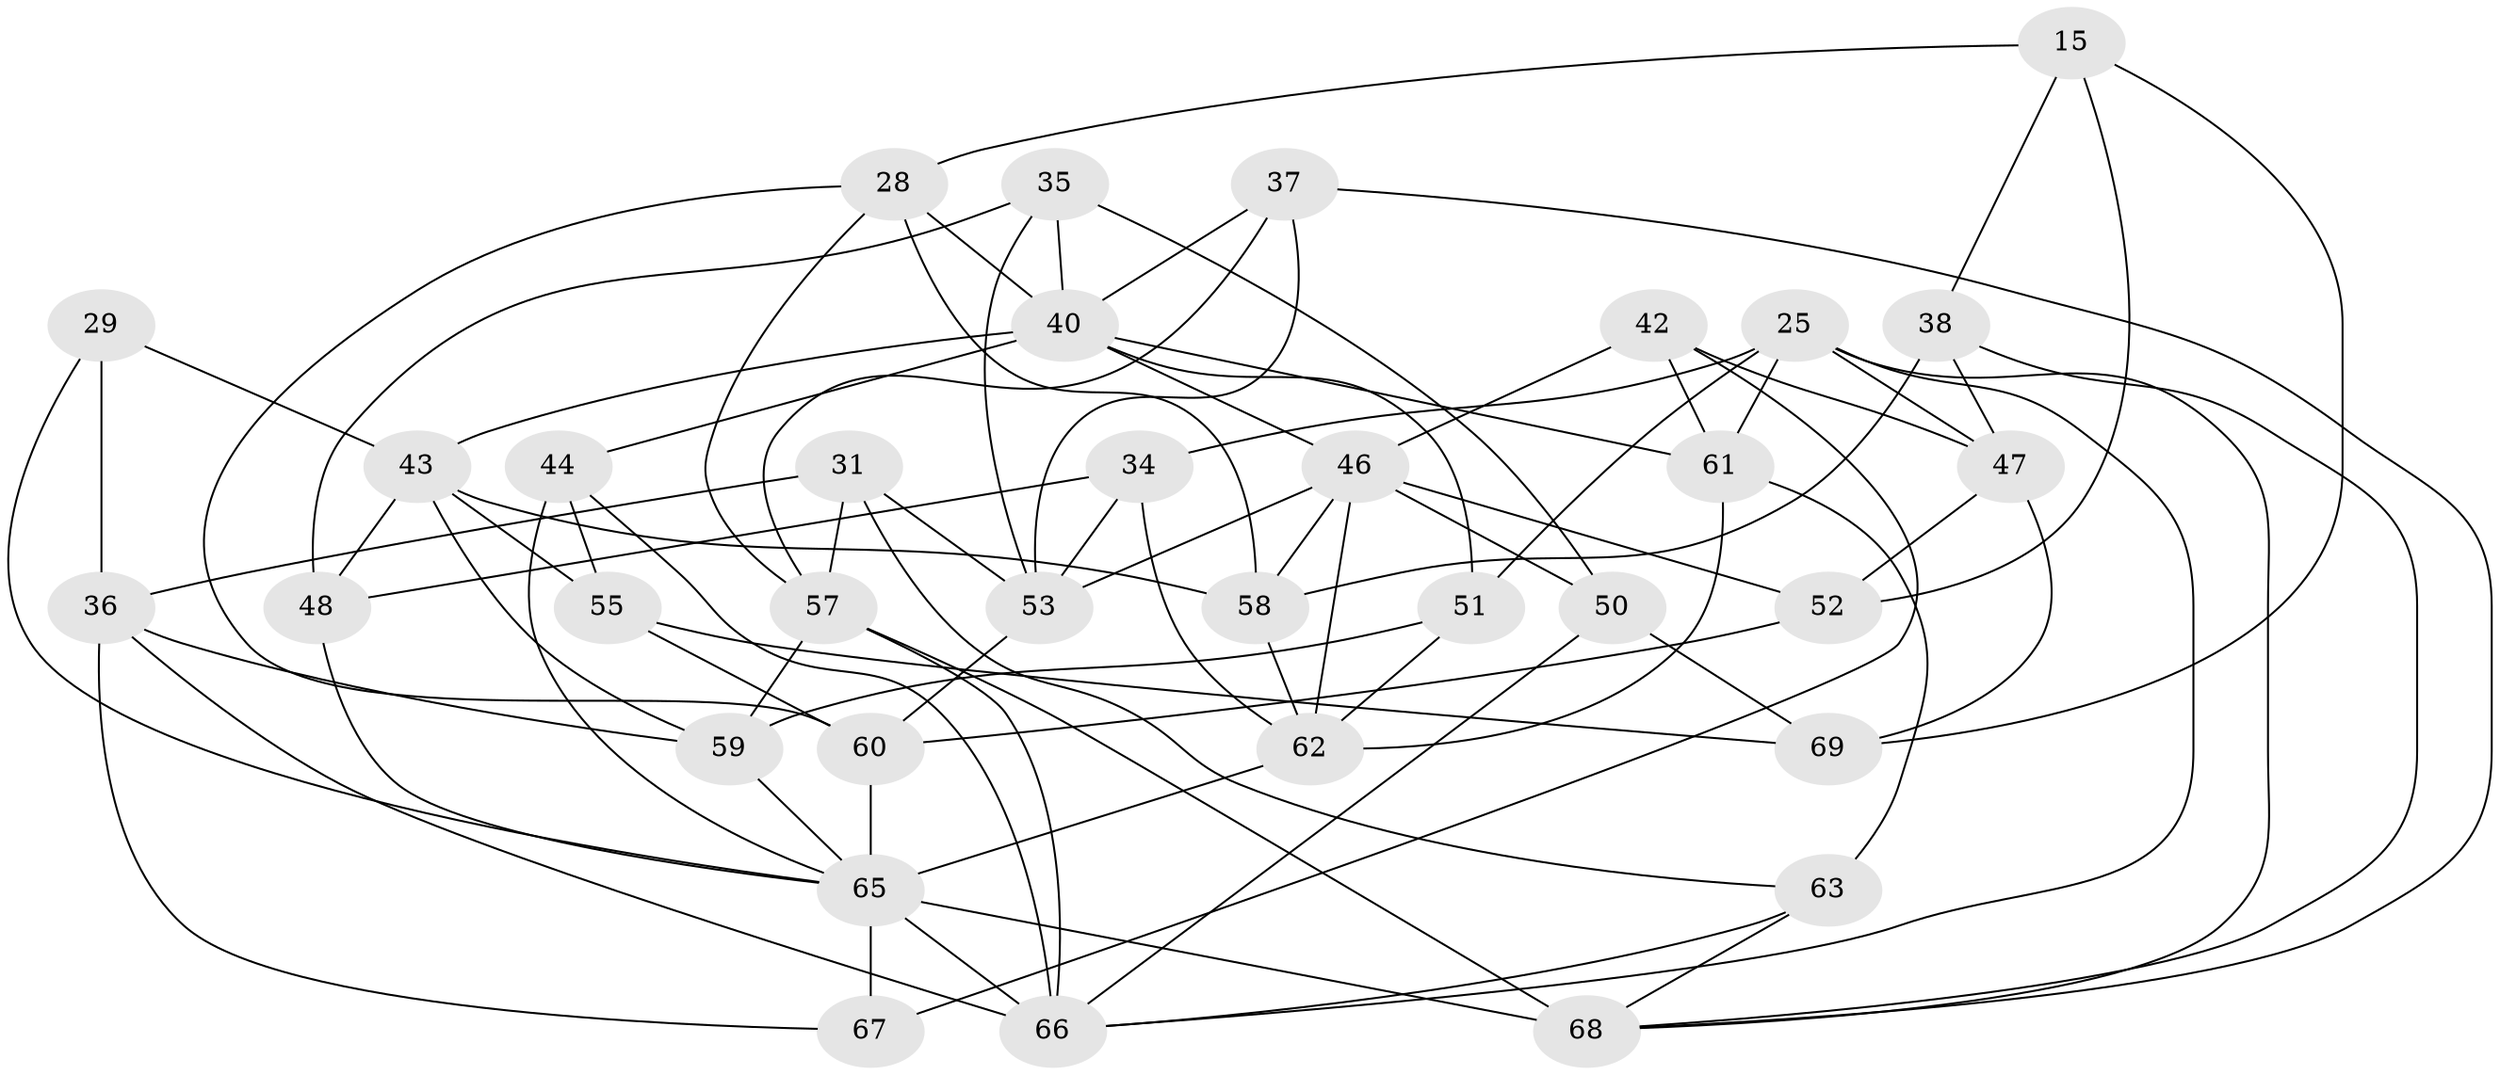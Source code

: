 // original degree distribution, {4: 1.0}
// Generated by graph-tools (version 1.1) at 2025/56/03/09/25 04:56:30]
// undirected, 34 vertices, 84 edges
graph export_dot {
graph [start="1"]
  node [color=gray90,style=filled];
  15 [super="+9"];
  25 [super="+7+11"];
  28 [super="+17"];
  29;
  31;
  34;
  35;
  36 [super="+10"];
  37;
  38;
  40 [super="+4+19"];
  42;
  43 [super="+20"];
  44;
  46 [super="+2+16"];
  47 [super="+14"];
  48;
  50;
  51 [super="+6+18"];
  52 [super="+3"];
  53 [super="+26"];
  55;
  57 [super="+32+49"];
  58 [super="+45"];
  59 [super="+33+41"];
  60 [super="+13"];
  61 [super="+8"];
  62 [super="+39"];
  63;
  65 [super="+5+22+56"];
  66 [super="+12+54"];
  67;
  68 [super="+64"];
  69;
  15 -- 28 [weight=2];
  15 -- 38;
  15 -- 52 [weight=2];
  15 -- 69;
  25 -- 68;
  25 -- 34;
  25 -- 51 [weight=2];
  25 -- 47 [weight=2];
  25 -- 61;
  25 -- 66;
  28 -- 40;
  28 -- 60;
  28 -- 58;
  28 -- 57;
  29 -- 65;
  29 -- 36 [weight=2];
  29 -- 43;
  31 -- 36;
  31 -- 63;
  31 -- 53;
  31 -- 57;
  34 -- 48;
  34 -- 53;
  34 -- 62;
  35 -- 50;
  35 -- 53;
  35 -- 48;
  35 -- 40;
  36 -- 67;
  36 -- 59;
  36 -- 66;
  37 -- 53;
  37 -- 40;
  37 -- 68;
  37 -- 57;
  38 -- 58;
  38 -- 47;
  38 -- 68;
  40 -- 43;
  40 -- 44;
  40 -- 61;
  40 -- 46;
  40 -- 51;
  42 -- 47;
  42 -- 67;
  42 -- 46;
  42 -- 61;
  43 -- 48;
  43 -- 59;
  43 -- 58;
  43 -- 55;
  44 -- 55;
  44 -- 65;
  44 -- 66;
  46 -- 50;
  46 -- 62;
  46 -- 58 [weight=2];
  46 -- 52;
  46 -- 53;
  47 -- 52;
  47 -- 69;
  48 -- 65;
  50 -- 69;
  50 -- 66;
  51 -- 59 [weight=2];
  51 -- 62 [weight=3];
  52 -- 60 [weight=2];
  53 -- 60;
  55 -- 69;
  55 -- 60;
  57 -- 68;
  57 -- 66 [weight=2];
  57 -- 59 [weight=2];
  58 -- 62;
  59 -- 65 [weight=2];
  60 -- 65;
  61 -- 63;
  61 -- 62 [weight=2];
  62 -- 65 [weight=2];
  63 -- 66;
  63 -- 68;
  65 -- 67 [weight=2];
  65 -- 68 [weight=3];
  65 -- 66;
}
